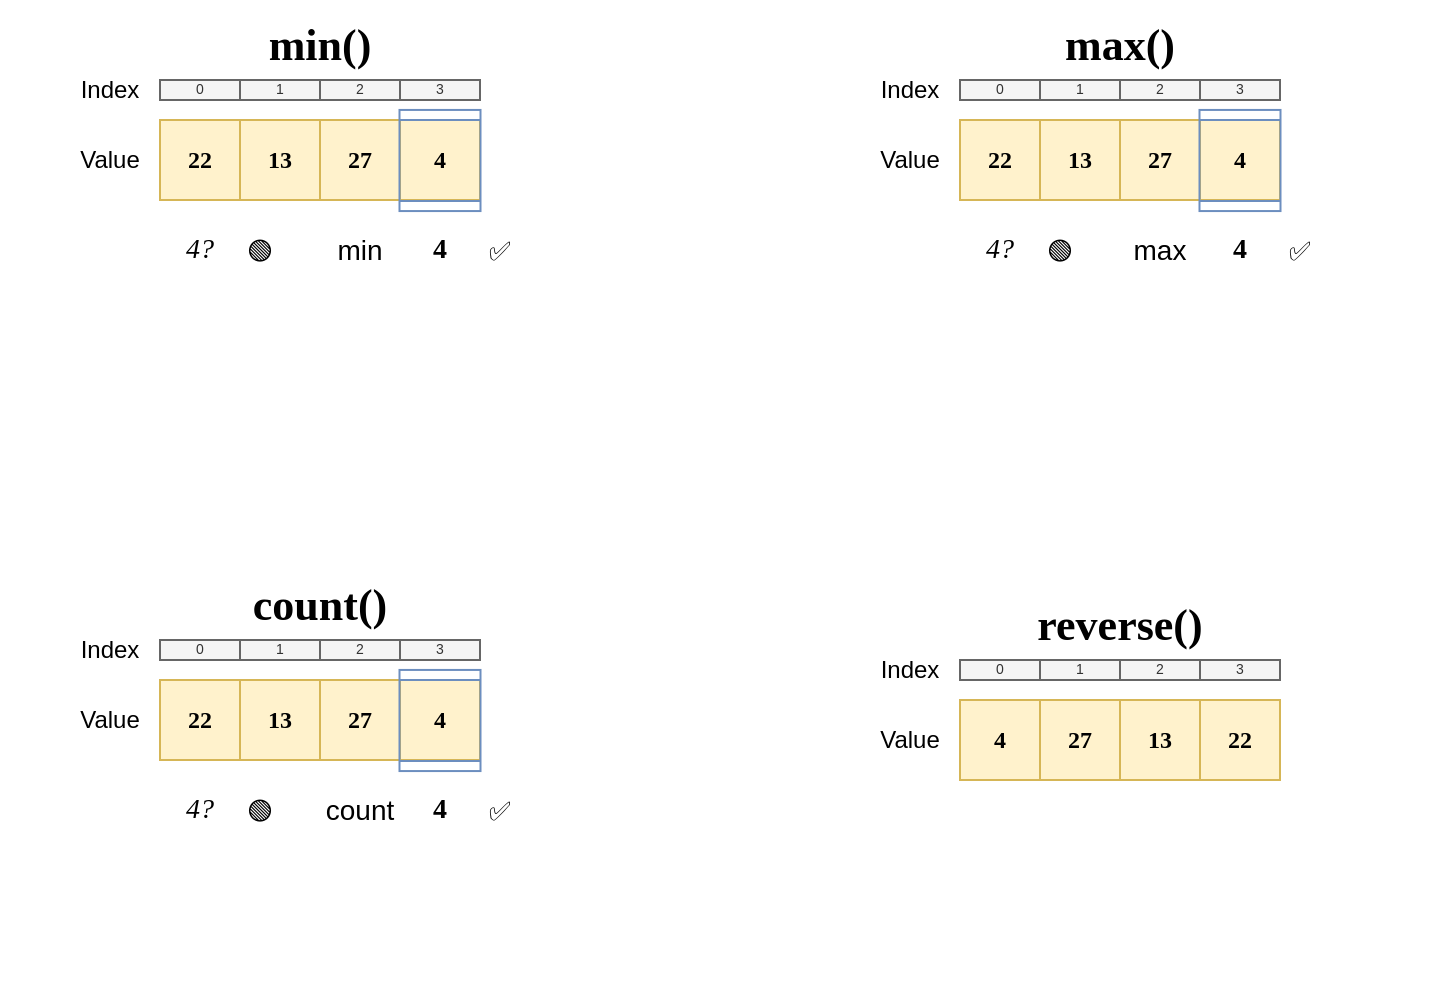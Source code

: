 <mxfile version="15.4.0" type="device"><diagram id="HNAP8XEPjkJDK_QEX08a" name="Page-1"><mxGraphModel dx="517" dy="381" grid="1" gridSize="10" guides="1" tooltips="1" connect="1" arrows="1" fold="1" page="1" pageScale="1" pageWidth="827" pageHeight="1169" math="0" shadow="0"><root><mxCell id="0"/><mxCell id="1" parent="0"/><mxCell id="ADlWHykQdR8u8xTTna8o-159" value="" style="rounded=0;whiteSpace=wrap;html=1;fontFamily=Jetbrains Mono;fontSize=13;fillColor=none;strokeColor=none;" vertex="1" parent="1"><mxGeometry x="600" y="550" width="320" height="160" as="geometry"/></mxCell><mxCell id="ADlWHykQdR8u8xTTna8o-95" value="" style="group" vertex="1" connectable="0" parent="1"><mxGeometry x="200" y="260" width="320" height="210" as="geometry"/></mxCell><mxCell id="ADlWHykQdR8u8xTTna8o-31" value="" style="rounded=0;whiteSpace=wrap;html=1;fontFamily=Jetbrains Mono;fontSize=13;fillColor=none;strokeColor=none;" vertex="1" parent="ADlWHykQdR8u8xTTna8o-95"><mxGeometry width="320" height="160" as="geometry"/></mxCell><mxCell id="ADlWHykQdR8u8xTTna8o-1" value="22" style="rounded=0;whiteSpace=wrap;html=1;fillColor=#fff2cc;strokeColor=#d6b656;fontFamily=Jetbrains Mono;fontStyle=1" vertex="1" parent="ADlWHykQdR8u8xTTna8o-95"><mxGeometry x="80" y="60" width="40" height="40" as="geometry"/></mxCell><mxCell id="ADlWHykQdR8u8xTTna8o-2" value="13" style="rounded=0;whiteSpace=wrap;html=1;fillColor=#fff2cc;strokeColor=#d6b656;fontFamily=Jetbrains Mono;fontStyle=1" vertex="1" parent="ADlWHykQdR8u8xTTna8o-95"><mxGeometry x="120" y="60" width="40" height="40" as="geometry"/></mxCell><mxCell id="ADlWHykQdR8u8xTTna8o-5" value="27" style="rounded=0;whiteSpace=wrap;html=1;fillColor=#fff2cc;strokeColor=#d6b656;fontFamily=Jetbrains Mono;fontStyle=1" vertex="1" parent="ADlWHykQdR8u8xTTna8o-95"><mxGeometry x="160" y="60" width="40" height="40" as="geometry"/></mxCell><mxCell id="ADlWHykQdR8u8xTTna8o-6" value="4" style="rounded=0;whiteSpace=wrap;html=1;fillColor=#fff2cc;strokeColor=#d6b656;fontFamily=Jetbrains Mono;fontStyle=1" vertex="1" parent="ADlWHykQdR8u8xTTna8o-95"><mxGeometry x="200" y="60" width="40" height="40" as="geometry"/></mxCell><mxCell id="ADlWHykQdR8u8xTTna8o-7" value="0" style="rounded=0;whiteSpace=wrap;html=1;fillColor=#f5f5f5;strokeColor=#666666;fontColor=#333333;fontSize=7;" vertex="1" parent="ADlWHykQdR8u8xTTna8o-95"><mxGeometry x="80" y="40" width="40" height="10" as="geometry"/></mxCell><mxCell id="ADlWHykQdR8u8xTTna8o-8" value="1" style="rounded=0;whiteSpace=wrap;html=1;fillColor=#f5f5f5;strokeColor=#666666;fontColor=#333333;fontSize=7;" vertex="1" parent="ADlWHykQdR8u8xTTna8o-95"><mxGeometry x="120" y="40" width="40" height="10" as="geometry"/></mxCell><mxCell id="ADlWHykQdR8u8xTTna8o-9" value="2" style="rounded=0;whiteSpace=wrap;html=1;fillColor=#f5f5f5;strokeColor=#666666;fontColor=#333333;fontSize=7;" vertex="1" parent="ADlWHykQdR8u8xTTna8o-95"><mxGeometry x="160" y="40" width="40" height="10" as="geometry"/></mxCell><mxCell id="ADlWHykQdR8u8xTTna8o-10" value="3" style="rounded=0;whiteSpace=wrap;html=1;fillColor=#f5f5f5;strokeColor=#666666;fontColor=#333333;fontSize=7;" vertex="1" parent="ADlWHykQdR8u8xTTna8o-95"><mxGeometry x="200" y="40" width="40" height="10" as="geometry"/></mxCell><mxCell id="ADlWHykQdR8u8xTTna8o-21" value="Index" style="text;html=1;strokeColor=none;fillColor=none;align=center;verticalAlign=middle;whiteSpace=wrap;rounded=0;" vertex="1" parent="ADlWHykQdR8u8xTTna8o-95"><mxGeometry x="34.72" y="38" width="40" height="14" as="geometry"/></mxCell><mxCell id="ADlWHykQdR8u8xTTna8o-22" value="Value" style="text;html=1;strokeColor=none;fillColor=none;align=center;verticalAlign=middle;whiteSpace=wrap;rounded=0;" vertex="1" parent="ADlWHykQdR8u8xTTna8o-95"><mxGeometry x="34.72" y="65" width="40" height="30" as="geometry"/></mxCell><mxCell id="ADlWHykQdR8u8xTTna8o-23" value="min()" style="text;html=1;strokeColor=none;fillColor=none;align=center;verticalAlign=middle;whiteSpace=wrap;rounded=0;fontFamily=Jetbrains Mono;fontStyle=1;fontSize=22;" vertex="1" parent="ADlWHykQdR8u8xTTna8o-95"><mxGeometry x="80" y="8" width="160" height="30" as="geometry"/></mxCell><mxCell id="ADlWHykQdR8u8xTTna8o-25" value="min" style="text;html=1;strokeColor=none;fillColor=none;align=center;verticalAlign=middle;whiteSpace=wrap;rounded=0;fontFamily=Helvetica;fontSize=14;fontStyle=0" vertex="1" parent="ADlWHykQdR8u8xTTna8o-95"><mxGeometry x="160" y="110" width="40" height="30" as="geometry"/></mxCell><mxCell id="ADlWHykQdR8u8xTTna8o-26" value="4?" style="text;html=1;strokeColor=none;fillColor=none;align=center;verticalAlign=middle;whiteSpace=wrap;rounded=0;fontFamily=Jetbrains Mono;fontSize=14;fontStyle=2" vertex="1" parent="ADlWHykQdR8u8xTTna8o-95"><mxGeometry x="80" y="110" width="40" height="30" as="geometry"/></mxCell><mxCell id="ADlWHykQdR8u8xTTna8o-27" value="🟢" style="text;html=1;strokeColor=none;fillColor=none;align=center;verticalAlign=middle;whiteSpace=wrap;rounded=0;fontFamily=Jetbrains Mono;fontSize=13;" vertex="1" parent="ADlWHykQdR8u8xTTna8o-95"><mxGeometry x="120" y="110" width="20" height="30" as="geometry"/></mxCell><mxCell id="ADlWHykQdR8u8xTTna8o-28" value="🔴" style="text;html=1;strokeColor=none;fillColor=none;align=center;verticalAlign=middle;whiteSpace=wrap;rounded=0;fontFamily=Jetbrains Mono;fontSize=13;" vertex="1" parent="ADlWHykQdR8u8xTTna8o-95"><mxGeometry x="120" y="180" width="20" height="30" as="geometry"/></mxCell><mxCell id="ADlWHykQdR8u8xTTna8o-43" value="" style="shape=process;whiteSpace=wrap;html=1;backgroundOutline=1;fontFamily=Jetbrains Mono;fontSize=22;rotation=90;fillColor=none;strokeColor=#6c8ebf;" vertex="1" parent="ADlWHykQdR8u8xTTna8o-95"><mxGeometry x="194.72" y="60" width="50.56" height="40.5" as="geometry"/></mxCell><mxCell id="ADlWHykQdR8u8xTTna8o-45" value="4" style="text;html=1;strokeColor=none;fillColor=none;align=center;verticalAlign=middle;whiteSpace=wrap;rounded=0;fontFamily=Jetbrains Mono;fontSize=14;fontStyle=1" vertex="1" parent="ADlWHykQdR8u8xTTna8o-95"><mxGeometry x="200" y="110" width="40" height="30" as="geometry"/></mxCell><mxCell id="ADlWHykQdR8u8xTTna8o-46" value="✅" style="text;html=1;strokeColor=none;fillColor=none;align=center;verticalAlign=middle;whiteSpace=wrap;rounded=0;fontFamily=Jetbrains Mono;fontSize=13;" vertex="1" parent="ADlWHykQdR8u8xTTna8o-95"><mxGeometry x="240" y="110" width="20" height="30" as="geometry"/></mxCell><mxCell id="ADlWHykQdR8u8xTTna8o-96" value="" style="group" vertex="1" connectable="0" parent="1"><mxGeometry x="600" y="260" width="320" height="210" as="geometry"/></mxCell><mxCell id="ADlWHykQdR8u8xTTna8o-76" value="" style="rounded=0;whiteSpace=wrap;html=1;fontFamily=Jetbrains Mono;fontSize=13;fillColor=none;strokeColor=none;" vertex="1" parent="ADlWHykQdR8u8xTTna8o-96"><mxGeometry width="320" height="160" as="geometry"/></mxCell><mxCell id="ADlWHykQdR8u8xTTna8o-77" value="22" style="rounded=0;whiteSpace=wrap;html=1;fillColor=#fff2cc;strokeColor=#d6b656;fontFamily=Jetbrains Mono;fontStyle=1" vertex="1" parent="ADlWHykQdR8u8xTTna8o-96"><mxGeometry x="80" y="60" width="40" height="40" as="geometry"/></mxCell><mxCell id="ADlWHykQdR8u8xTTna8o-78" value="13" style="rounded=0;whiteSpace=wrap;html=1;fillColor=#fff2cc;strokeColor=#d6b656;fontFamily=Jetbrains Mono;fontStyle=1" vertex="1" parent="ADlWHykQdR8u8xTTna8o-96"><mxGeometry x="120" y="60" width="40" height="40" as="geometry"/></mxCell><mxCell id="ADlWHykQdR8u8xTTna8o-79" value="27" style="rounded=0;whiteSpace=wrap;html=1;fillColor=#fff2cc;strokeColor=#d6b656;fontFamily=Jetbrains Mono;fontStyle=1" vertex="1" parent="ADlWHykQdR8u8xTTna8o-96"><mxGeometry x="160" y="60" width="40" height="40" as="geometry"/></mxCell><mxCell id="ADlWHykQdR8u8xTTna8o-80" value="4" style="rounded=0;whiteSpace=wrap;html=1;fillColor=#fff2cc;strokeColor=#d6b656;fontFamily=Jetbrains Mono;fontStyle=1" vertex="1" parent="ADlWHykQdR8u8xTTna8o-96"><mxGeometry x="200" y="60" width="40" height="40" as="geometry"/></mxCell><mxCell id="ADlWHykQdR8u8xTTna8o-81" value="0" style="rounded=0;whiteSpace=wrap;html=1;fillColor=#f5f5f5;strokeColor=#666666;fontColor=#333333;fontSize=7;" vertex="1" parent="ADlWHykQdR8u8xTTna8o-96"><mxGeometry x="80" y="40" width="40" height="10" as="geometry"/></mxCell><mxCell id="ADlWHykQdR8u8xTTna8o-82" value="1" style="rounded=0;whiteSpace=wrap;html=1;fillColor=#f5f5f5;strokeColor=#666666;fontColor=#333333;fontSize=7;" vertex="1" parent="ADlWHykQdR8u8xTTna8o-96"><mxGeometry x="120" y="40" width="40" height="10" as="geometry"/></mxCell><mxCell id="ADlWHykQdR8u8xTTna8o-83" value="2" style="rounded=0;whiteSpace=wrap;html=1;fillColor=#f5f5f5;strokeColor=#666666;fontColor=#333333;fontSize=7;" vertex="1" parent="ADlWHykQdR8u8xTTna8o-96"><mxGeometry x="160" y="40" width="40" height="10" as="geometry"/></mxCell><mxCell id="ADlWHykQdR8u8xTTna8o-84" value="3" style="rounded=0;whiteSpace=wrap;html=1;fillColor=#f5f5f5;strokeColor=#666666;fontColor=#333333;fontSize=7;" vertex="1" parent="ADlWHykQdR8u8xTTna8o-96"><mxGeometry x="200" y="40" width="40" height="10" as="geometry"/></mxCell><mxCell id="ADlWHykQdR8u8xTTna8o-85" value="Index" style="text;html=1;strokeColor=none;fillColor=none;align=center;verticalAlign=middle;whiteSpace=wrap;rounded=0;" vertex="1" parent="ADlWHykQdR8u8xTTna8o-96"><mxGeometry x="34.72" y="38" width="40" height="14" as="geometry"/></mxCell><mxCell id="ADlWHykQdR8u8xTTna8o-86" value="Value" style="text;html=1;strokeColor=none;fillColor=none;align=center;verticalAlign=middle;whiteSpace=wrap;rounded=0;" vertex="1" parent="ADlWHykQdR8u8xTTna8o-96"><mxGeometry x="34.72" y="65" width="40" height="30" as="geometry"/></mxCell><mxCell id="ADlWHykQdR8u8xTTna8o-87" value="max()" style="text;html=1;strokeColor=none;fillColor=none;align=center;verticalAlign=middle;whiteSpace=wrap;rounded=0;fontFamily=Jetbrains Mono;fontStyle=1;fontSize=22;" vertex="1" parent="ADlWHykQdR8u8xTTna8o-96"><mxGeometry x="80" y="8" width="160" height="30" as="geometry"/></mxCell><mxCell id="ADlWHykQdR8u8xTTna8o-88" value="max" style="text;html=1;strokeColor=none;fillColor=none;align=center;verticalAlign=middle;whiteSpace=wrap;rounded=0;fontFamily=Helvetica;fontSize=14;fontStyle=0" vertex="1" parent="ADlWHykQdR8u8xTTna8o-96"><mxGeometry x="160" y="110" width="40" height="30" as="geometry"/></mxCell><mxCell id="ADlWHykQdR8u8xTTna8o-89" value="4?" style="text;html=1;strokeColor=none;fillColor=none;align=center;verticalAlign=middle;whiteSpace=wrap;rounded=0;fontFamily=Jetbrains Mono;fontSize=14;fontStyle=2" vertex="1" parent="ADlWHykQdR8u8xTTna8o-96"><mxGeometry x="80" y="110" width="40" height="30" as="geometry"/></mxCell><mxCell id="ADlWHykQdR8u8xTTna8o-90" value="🟢" style="text;html=1;strokeColor=none;fillColor=none;align=center;verticalAlign=middle;whiteSpace=wrap;rounded=0;fontFamily=Jetbrains Mono;fontSize=13;" vertex="1" parent="ADlWHykQdR8u8xTTna8o-96"><mxGeometry x="120" y="110" width="20" height="30" as="geometry"/></mxCell><mxCell id="ADlWHykQdR8u8xTTna8o-91" value="🔴" style="text;html=1;strokeColor=none;fillColor=none;align=center;verticalAlign=middle;whiteSpace=wrap;rounded=0;fontFamily=Jetbrains Mono;fontSize=13;" vertex="1" parent="ADlWHykQdR8u8xTTna8o-96"><mxGeometry x="120" y="180" width="20" height="30" as="geometry"/></mxCell><mxCell id="ADlWHykQdR8u8xTTna8o-92" value="" style="shape=process;whiteSpace=wrap;html=1;backgroundOutline=1;fontFamily=Jetbrains Mono;fontSize=22;rotation=90;fillColor=none;strokeColor=#6c8ebf;" vertex="1" parent="ADlWHykQdR8u8xTTna8o-96"><mxGeometry x="194.72" y="60" width="50.56" height="40.5" as="geometry"/></mxCell><mxCell id="ADlWHykQdR8u8xTTna8o-93" value="4" style="text;html=1;strokeColor=none;fillColor=none;align=center;verticalAlign=middle;whiteSpace=wrap;rounded=0;fontFamily=Jetbrains Mono;fontSize=14;fontStyle=1" vertex="1" parent="ADlWHykQdR8u8xTTna8o-96"><mxGeometry x="200" y="110" width="40" height="30" as="geometry"/></mxCell><mxCell id="ADlWHykQdR8u8xTTna8o-94" value="✅" style="text;html=1;strokeColor=none;fillColor=none;align=center;verticalAlign=middle;whiteSpace=wrap;rounded=0;fontFamily=Jetbrains Mono;fontSize=13;" vertex="1" parent="ADlWHykQdR8u8xTTna8o-96"><mxGeometry x="240" y="110" width="20" height="30" as="geometry"/></mxCell><mxCell id="ADlWHykQdR8u8xTTna8o-138" value="" style="group" vertex="1" connectable="0" parent="1"><mxGeometry x="200" y="540" width="320" height="210" as="geometry"/></mxCell><mxCell id="ADlWHykQdR8u8xTTna8o-139" value="" style="rounded=0;whiteSpace=wrap;html=1;fontFamily=Jetbrains Mono;fontSize=13;fillColor=none;strokeColor=none;" vertex="1" parent="ADlWHykQdR8u8xTTna8o-138"><mxGeometry width="320" height="160" as="geometry"/></mxCell><mxCell id="ADlWHykQdR8u8xTTna8o-140" value="22" style="rounded=0;whiteSpace=wrap;html=1;fillColor=#fff2cc;strokeColor=#d6b656;fontFamily=Jetbrains Mono;fontStyle=1" vertex="1" parent="ADlWHykQdR8u8xTTna8o-138"><mxGeometry x="80" y="60" width="40" height="40" as="geometry"/></mxCell><mxCell id="ADlWHykQdR8u8xTTna8o-141" value="13" style="rounded=0;whiteSpace=wrap;html=1;fillColor=#fff2cc;strokeColor=#d6b656;fontFamily=Jetbrains Mono;fontStyle=1" vertex="1" parent="ADlWHykQdR8u8xTTna8o-138"><mxGeometry x="120" y="60" width="40" height="40" as="geometry"/></mxCell><mxCell id="ADlWHykQdR8u8xTTna8o-142" value="27" style="rounded=0;whiteSpace=wrap;html=1;fillColor=#fff2cc;strokeColor=#d6b656;fontFamily=Jetbrains Mono;fontStyle=1" vertex="1" parent="ADlWHykQdR8u8xTTna8o-138"><mxGeometry x="160" y="60" width="40" height="40" as="geometry"/></mxCell><mxCell id="ADlWHykQdR8u8xTTna8o-143" value="4" style="rounded=0;whiteSpace=wrap;html=1;fillColor=#fff2cc;strokeColor=#d6b656;fontFamily=Jetbrains Mono;fontStyle=1" vertex="1" parent="ADlWHykQdR8u8xTTna8o-138"><mxGeometry x="200" y="60" width="40" height="40" as="geometry"/></mxCell><mxCell id="ADlWHykQdR8u8xTTna8o-144" value="0" style="rounded=0;whiteSpace=wrap;html=1;fillColor=#f5f5f5;strokeColor=#666666;fontColor=#333333;fontSize=7;" vertex="1" parent="ADlWHykQdR8u8xTTna8o-138"><mxGeometry x="80" y="40" width="40" height="10" as="geometry"/></mxCell><mxCell id="ADlWHykQdR8u8xTTna8o-145" value="1" style="rounded=0;whiteSpace=wrap;html=1;fillColor=#f5f5f5;strokeColor=#666666;fontColor=#333333;fontSize=7;" vertex="1" parent="ADlWHykQdR8u8xTTna8o-138"><mxGeometry x="120" y="40" width="40" height="10" as="geometry"/></mxCell><mxCell id="ADlWHykQdR8u8xTTna8o-146" value="2" style="rounded=0;whiteSpace=wrap;html=1;fillColor=#f5f5f5;strokeColor=#666666;fontColor=#333333;fontSize=7;" vertex="1" parent="ADlWHykQdR8u8xTTna8o-138"><mxGeometry x="160" y="40" width="40" height="10" as="geometry"/></mxCell><mxCell id="ADlWHykQdR8u8xTTna8o-147" value="3" style="rounded=0;whiteSpace=wrap;html=1;fillColor=#f5f5f5;strokeColor=#666666;fontColor=#333333;fontSize=7;" vertex="1" parent="ADlWHykQdR8u8xTTna8o-138"><mxGeometry x="200" y="40" width="40" height="10" as="geometry"/></mxCell><mxCell id="ADlWHykQdR8u8xTTna8o-148" value="Index" style="text;html=1;strokeColor=none;fillColor=none;align=center;verticalAlign=middle;whiteSpace=wrap;rounded=0;" vertex="1" parent="ADlWHykQdR8u8xTTna8o-138"><mxGeometry x="34.72" y="38" width="40" height="14" as="geometry"/></mxCell><mxCell id="ADlWHykQdR8u8xTTna8o-149" value="Value" style="text;html=1;strokeColor=none;fillColor=none;align=center;verticalAlign=middle;whiteSpace=wrap;rounded=0;" vertex="1" parent="ADlWHykQdR8u8xTTna8o-138"><mxGeometry x="34.72" y="65" width="40" height="30" as="geometry"/></mxCell><mxCell id="ADlWHykQdR8u8xTTna8o-150" value="count()" style="text;html=1;strokeColor=none;fillColor=none;align=center;verticalAlign=middle;whiteSpace=wrap;rounded=0;fontFamily=Jetbrains Mono;fontStyle=1;fontSize=22;" vertex="1" parent="ADlWHykQdR8u8xTTna8o-138"><mxGeometry x="80" y="8" width="160" height="30" as="geometry"/></mxCell><mxCell id="ADlWHykQdR8u8xTTna8o-151" value="count" style="text;html=1;strokeColor=none;fillColor=none;align=center;verticalAlign=middle;whiteSpace=wrap;rounded=0;fontFamily=Helvetica;fontSize=14;fontStyle=0" vertex="1" parent="ADlWHykQdR8u8xTTna8o-138"><mxGeometry x="160" y="110" width="40" height="30" as="geometry"/></mxCell><mxCell id="ADlWHykQdR8u8xTTna8o-152" value="4?" style="text;html=1;strokeColor=none;fillColor=none;align=center;verticalAlign=middle;whiteSpace=wrap;rounded=0;fontFamily=Jetbrains Mono;fontSize=14;fontStyle=2" vertex="1" parent="ADlWHykQdR8u8xTTna8o-138"><mxGeometry x="80" y="110" width="40" height="30" as="geometry"/></mxCell><mxCell id="ADlWHykQdR8u8xTTna8o-153" value="🟢" style="text;html=1;strokeColor=none;fillColor=none;align=center;verticalAlign=middle;whiteSpace=wrap;rounded=0;fontFamily=Jetbrains Mono;fontSize=13;" vertex="1" parent="ADlWHykQdR8u8xTTna8o-138"><mxGeometry x="120" y="110" width="20" height="30" as="geometry"/></mxCell><mxCell id="ADlWHykQdR8u8xTTna8o-154" value="🔴" style="text;html=1;strokeColor=none;fillColor=none;align=center;verticalAlign=middle;whiteSpace=wrap;rounded=0;fontFamily=Jetbrains Mono;fontSize=13;" vertex="1" parent="ADlWHykQdR8u8xTTna8o-138"><mxGeometry x="120" y="180" width="20" height="30" as="geometry"/></mxCell><mxCell id="ADlWHykQdR8u8xTTna8o-155" value="" style="shape=process;whiteSpace=wrap;html=1;backgroundOutline=1;fontFamily=Jetbrains Mono;fontSize=22;rotation=90;fillColor=none;strokeColor=#6c8ebf;" vertex="1" parent="ADlWHykQdR8u8xTTna8o-138"><mxGeometry x="194.72" y="60" width="50.56" height="40.5" as="geometry"/></mxCell><mxCell id="ADlWHykQdR8u8xTTna8o-156" value="4" style="text;html=1;strokeColor=none;fillColor=none;align=center;verticalAlign=middle;whiteSpace=wrap;rounded=0;fontFamily=Jetbrains Mono;fontSize=14;fontStyle=1" vertex="1" parent="ADlWHykQdR8u8xTTna8o-138"><mxGeometry x="200" y="110" width="40" height="30" as="geometry"/></mxCell><mxCell id="ADlWHykQdR8u8xTTna8o-157" value="✅" style="text;html=1;strokeColor=none;fillColor=none;align=center;verticalAlign=middle;whiteSpace=wrap;rounded=0;fontFamily=Jetbrains Mono;fontSize=13;" vertex="1" parent="ADlWHykQdR8u8xTTna8o-138"><mxGeometry x="240" y="110" width="20" height="30" as="geometry"/></mxCell><mxCell id="ADlWHykQdR8u8xTTna8o-160" value="22" style="rounded=0;whiteSpace=wrap;html=1;fillColor=#fff2cc;strokeColor=#d6b656;fontFamily=Jetbrains Mono;fontStyle=1" vertex="1" parent="1"><mxGeometry x="800" y="610" width="40" height="40" as="geometry"/></mxCell><mxCell id="ADlWHykQdR8u8xTTna8o-161" value="13" style="rounded=0;whiteSpace=wrap;html=1;fillColor=#fff2cc;strokeColor=#d6b656;fontFamily=Jetbrains Mono;fontStyle=1" vertex="1" parent="1"><mxGeometry x="760" y="610" width="40" height="40" as="geometry"/></mxCell><mxCell id="ADlWHykQdR8u8xTTna8o-162" value="27" style="rounded=0;whiteSpace=wrap;html=1;fillColor=#fff2cc;strokeColor=#d6b656;fontFamily=Jetbrains Mono;fontStyle=1" vertex="1" parent="1"><mxGeometry x="720" y="610" width="40" height="40" as="geometry"/></mxCell><mxCell id="ADlWHykQdR8u8xTTna8o-163" value="4" style="rounded=0;whiteSpace=wrap;html=1;fillColor=#fff2cc;strokeColor=#d6b656;fontFamily=Jetbrains Mono;fontStyle=1" vertex="1" parent="1"><mxGeometry x="680" y="610" width="40" height="40" as="geometry"/></mxCell><mxCell id="ADlWHykQdR8u8xTTna8o-164" value="0" style="rounded=0;whiteSpace=wrap;html=1;fillColor=#f5f5f5;strokeColor=#666666;fontColor=#333333;fontSize=7;" vertex="1" parent="1"><mxGeometry x="680" y="590" width="40" height="10" as="geometry"/></mxCell><mxCell id="ADlWHykQdR8u8xTTna8o-165" value="1" style="rounded=0;whiteSpace=wrap;html=1;fillColor=#f5f5f5;strokeColor=#666666;fontColor=#333333;fontSize=7;" vertex="1" parent="1"><mxGeometry x="720" y="590" width="40" height="10" as="geometry"/></mxCell><mxCell id="ADlWHykQdR8u8xTTna8o-166" value="2" style="rounded=0;whiteSpace=wrap;html=1;fillColor=#f5f5f5;strokeColor=#666666;fontColor=#333333;fontSize=7;" vertex="1" parent="1"><mxGeometry x="760" y="590" width="40" height="10" as="geometry"/></mxCell><mxCell id="ADlWHykQdR8u8xTTna8o-167" value="3" style="rounded=0;whiteSpace=wrap;html=1;fillColor=#f5f5f5;strokeColor=#666666;fontColor=#333333;fontSize=7;" vertex="1" parent="1"><mxGeometry x="800" y="590" width="40" height="10" as="geometry"/></mxCell><mxCell id="ADlWHykQdR8u8xTTna8o-168" value="Index" style="text;html=1;strokeColor=none;fillColor=none;align=center;verticalAlign=middle;whiteSpace=wrap;rounded=0;" vertex="1" parent="1"><mxGeometry x="634.72" y="588" width="40" height="14" as="geometry"/></mxCell><mxCell id="ADlWHykQdR8u8xTTna8o-169" value="Value" style="text;html=1;strokeColor=none;fillColor=none;align=center;verticalAlign=middle;whiteSpace=wrap;rounded=0;" vertex="1" parent="1"><mxGeometry x="634.72" y="615" width="40" height="30" as="geometry"/></mxCell><mxCell id="ADlWHykQdR8u8xTTna8o-170" value="reverse()" style="text;html=1;strokeColor=none;fillColor=none;align=center;verticalAlign=middle;whiteSpace=wrap;rounded=0;fontFamily=Jetbrains Mono;fontStyle=1;fontSize=22;" vertex="1" parent="1"><mxGeometry x="680" y="558" width="160" height="30" as="geometry"/></mxCell></root></mxGraphModel></diagram></mxfile>